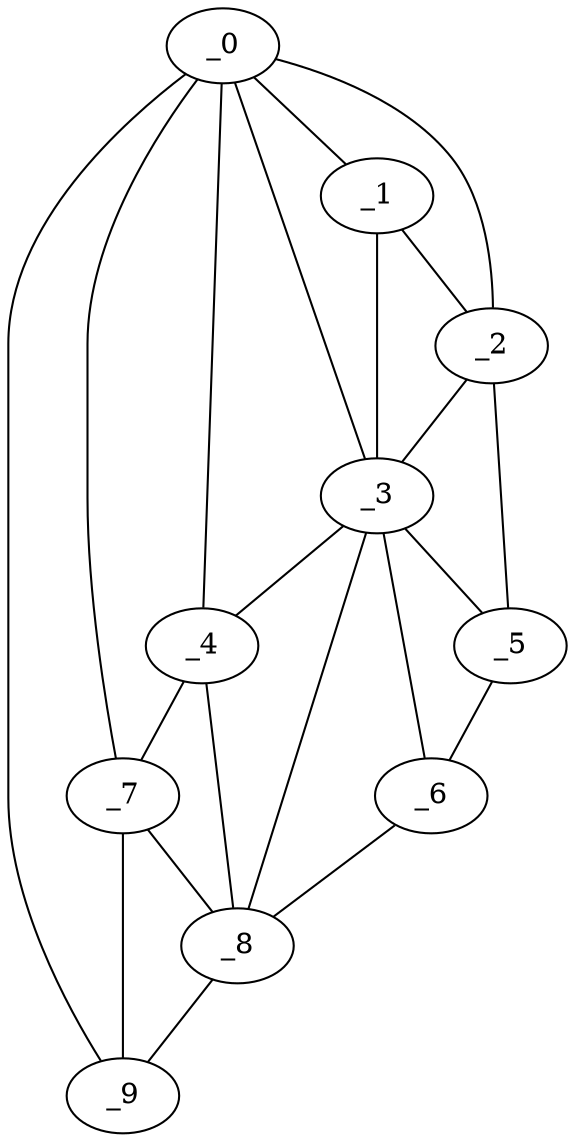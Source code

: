 graph "obj12__315.gxl" {
	_0	 [x=9,
		y=69];
	_1	 [x=42,
		y=79];
	_0 -- _1	 [valence=2];
	_2	 [x=64,
		y=125];
	_0 -- _2	 [valence=1];
	_3	 [x=73,
		y=70];
	_0 -- _3	 [valence=2];
	_4	 [x=76,
		y=69];
	_0 -- _4	 [valence=2];
	_7	 [x=89,
		y=64];
	_0 -- _7	 [valence=1];
	_9	 [x=121,
		y=51];
	_0 -- _9	 [valence=1];
	_1 -- _2	 [valence=1];
	_1 -- _3	 [valence=2];
	_2 -- _3	 [valence=2];
	_5	 [x=82,
		y=123];
	_2 -- _5	 [valence=1];
	_3 -- _4	 [valence=2];
	_3 -- _5	 [valence=2];
	_6	 [x=86,
		y=121];
	_3 -- _6	 [valence=1];
	_8	 [x=90,
		y=119];
	_3 -- _8	 [valence=2];
	_4 -- _7	 [valence=2];
	_4 -- _8	 [valence=2];
	_5 -- _6	 [valence=1];
	_6 -- _8	 [valence=1];
	_7 -- _8	 [valence=2];
	_7 -- _9	 [valence=1];
	_8 -- _9	 [valence=1];
}
